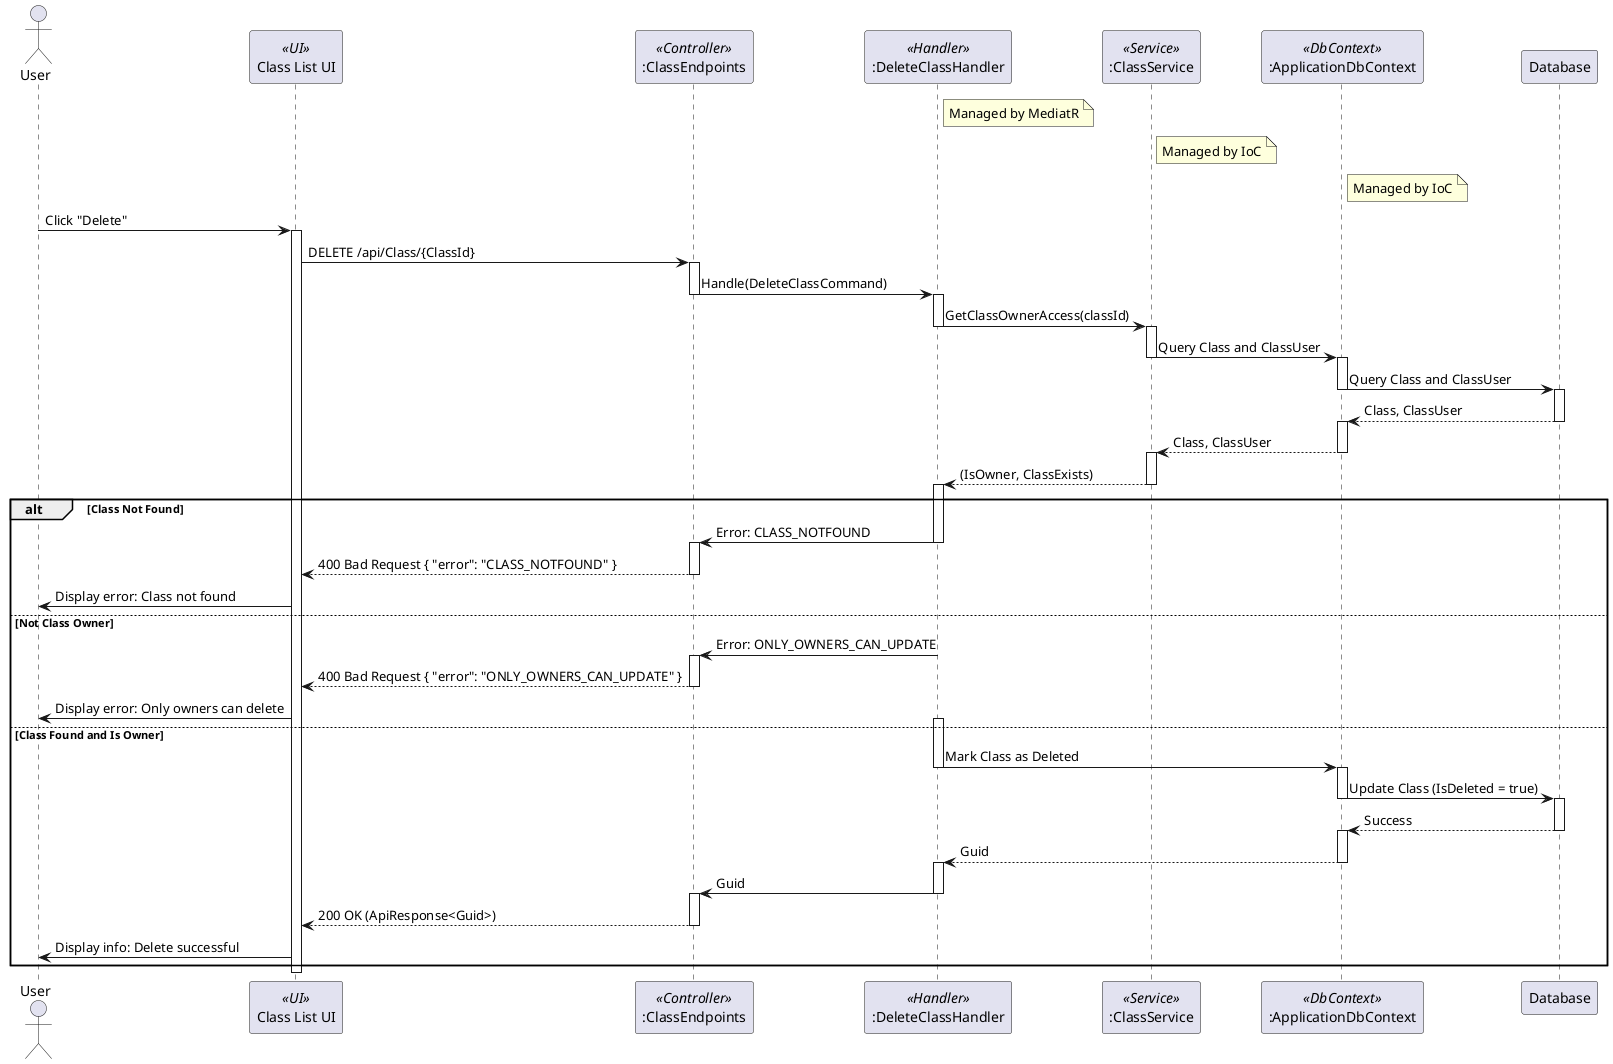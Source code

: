 @startuml
actor User
participant "Class List UI" as UI <<UI>>
participant ":ClassEndpoints" as ClassEndpoints <<Controller>>
participant ":DeleteClassHandler" as DeleteClassHandler <<Handler>>
participant ":ClassService" as ClassService <<Service>>
participant ":ApplicationDbContext" as ApplicationDbContext <<DbContext>>
participant Database

note right of DeleteClassHandler
  Managed by MediatR
end note

note right of ClassService
  Managed by IoC
end note

note right of ApplicationDbContext
  Managed by IoC
end note

User -> UI : Click "Delete"
activate UI
UI -> ClassEndpoints : DELETE /api/Class/{ClassId}
activate ClassEndpoints
ClassEndpoints -> DeleteClassHandler : Handle(DeleteClassCommand)
deactivate ClassEndpoints
activate DeleteClassHandler
DeleteClassHandler -> ClassService : GetClassOwnerAccess(classId)
deactivate DeleteClassHandler
activate ClassService
ClassService -> ApplicationDbContext : Query Class and ClassUser
deactivate ClassService
activate ApplicationDbContext
ApplicationDbContext -> Database : Query Class and ClassUser
deactivate ApplicationDbContext
activate Database
Database --> ApplicationDbContext : Class, ClassUser
deactivate Database
activate ApplicationDbContext
ApplicationDbContext --> ClassService : Class, ClassUser
deactivate ApplicationDbContext
activate ClassService
ClassService --> DeleteClassHandler : (IsOwner, ClassExists)
deactivate ClassService
activate DeleteClassHandler
alt Class Not Found
    DeleteClassHandler -> ClassEndpoints : Error: CLASS_NOTFOUND
    deactivate DeleteClassHandler
    activate ClassEndpoints
    ClassEndpoints --> UI : 400 Bad Request { "error": "CLASS_NOTFOUND" }
    deactivate ClassEndpoints
    UI -> User : Display error: Class not found
else Not Class Owner
    DeleteClassHandler -> ClassEndpoints : Error: ONLY_OWNERS_CAN_UPDATE
    deactivate DeleteClassHandler
    activate ClassEndpoints
    ClassEndpoints --> UI : 400 Bad Request { "error": "ONLY_OWNERS_CAN_UPDATE" }
    deactivate ClassEndpoints
    UI -> User : Display error: Only owners can delete
else Class Found and Is Owner
    activate DeleteClassHandler
    DeleteClassHandler -> ApplicationDbContext : Mark Class as Deleted
    deactivate DeleteClassHandler
    activate ApplicationDbContext
    ApplicationDbContext -> Database : Update Class (IsDeleted = true)
    deactivate ApplicationDbContext
    activate Database
    Database --> ApplicationDbContext : Success
    deactivate Database
    activate ApplicationDbContext
    ApplicationDbContext --> DeleteClassHandler : Guid
    deactivate ApplicationDbContext
    activate DeleteClassHandler
    DeleteClassHandler -> ClassEndpoints : Guid
    deactivate DeleteClassHandler
    activate ClassEndpoints
    ClassEndpoints --> UI : 200 OK (ApiResponse<Guid>)
    deactivate ClassEndpoints
    UI -> User : Display info: Delete successful
end
deactivate UI

@enduml